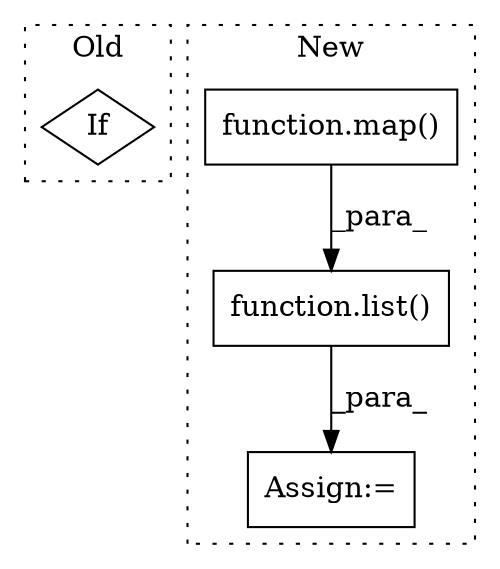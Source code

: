 digraph G {
subgraph cluster0 {
1 [label="If" a="96" s="4986,5009" l="3,14" shape="diamond"];
label = "Old";
style="dotted";
}
subgraph cluster1 {
2 [label="function.list()" a="75" s="6008,6083" l="5,1" shape="box"];
3 [label="Assign:=" a="68" s="6105" l="3" shape="box"];
4 [label="function.map()" a="75" s="6013,6082" l="4,1" shape="box"];
label = "New";
style="dotted";
}
2 -> 3 [label="_para_"];
4 -> 2 [label="_para_"];
}